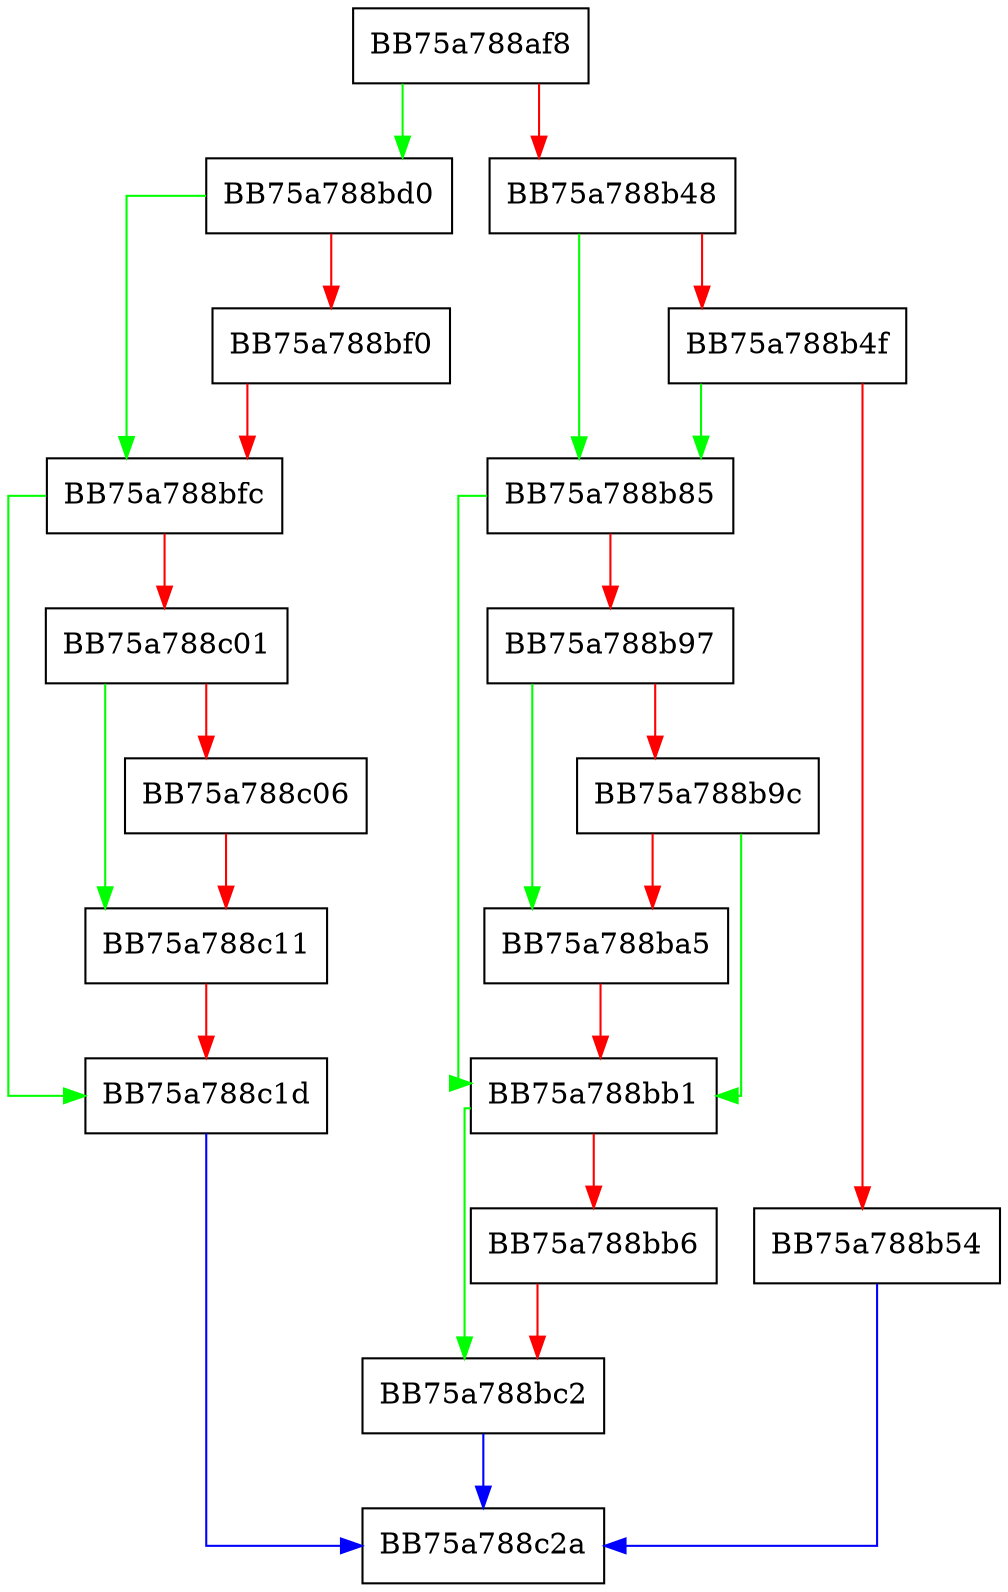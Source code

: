digraph getPtrRefType {
  node [shape="box"];
  graph [splines=ortho];
  BB75a788af8 -> BB75a788bd0 [color="green"];
  BB75a788af8 -> BB75a788b48 [color="red"];
  BB75a788b48 -> BB75a788b85 [color="green"];
  BB75a788b48 -> BB75a788b4f [color="red"];
  BB75a788b4f -> BB75a788b85 [color="green"];
  BB75a788b4f -> BB75a788b54 [color="red"];
  BB75a788b54 -> BB75a788c2a [color="blue"];
  BB75a788b85 -> BB75a788bb1 [color="green"];
  BB75a788b85 -> BB75a788b97 [color="red"];
  BB75a788b97 -> BB75a788ba5 [color="green"];
  BB75a788b97 -> BB75a788b9c [color="red"];
  BB75a788b9c -> BB75a788bb1 [color="green"];
  BB75a788b9c -> BB75a788ba5 [color="red"];
  BB75a788ba5 -> BB75a788bb1 [color="red"];
  BB75a788bb1 -> BB75a788bc2 [color="green"];
  BB75a788bb1 -> BB75a788bb6 [color="red"];
  BB75a788bb6 -> BB75a788bc2 [color="red"];
  BB75a788bc2 -> BB75a788c2a [color="blue"];
  BB75a788bd0 -> BB75a788bfc [color="green"];
  BB75a788bd0 -> BB75a788bf0 [color="red"];
  BB75a788bf0 -> BB75a788bfc [color="red"];
  BB75a788bfc -> BB75a788c1d [color="green"];
  BB75a788bfc -> BB75a788c01 [color="red"];
  BB75a788c01 -> BB75a788c11 [color="green"];
  BB75a788c01 -> BB75a788c06 [color="red"];
  BB75a788c06 -> BB75a788c11 [color="red"];
  BB75a788c11 -> BB75a788c1d [color="red"];
  BB75a788c1d -> BB75a788c2a [color="blue"];
}